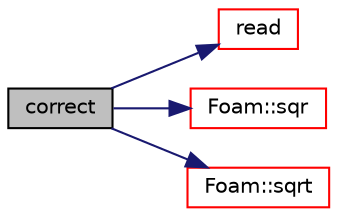 digraph "correct"
{
  bgcolor="transparent";
  edge [fontname="Helvetica",fontsize="10",labelfontname="Helvetica",labelfontsize="10"];
  node [fontname="Helvetica",fontsize="10",shape=record];
  rankdir="LR";
  Node15 [label="correct",height=0.2,width=0.4,color="black", fillcolor="grey75", style="filled", fontcolor="black"];
  Node15 -> Node16 [color="midnightblue",fontsize="10",style="solid",fontname="Helvetica"];
  Node16 [label="read",height=0.2,width=0.4,color="red",URL="$a30981.html#a3a64ab9d5be1c13ec93e1d26e24cdaed",tooltip="Read transportProperties dictionary. "];
  Node15 -> Node18 [color="midnightblue",fontsize="10",style="solid",fontname="Helvetica"];
  Node18 [label="Foam::sqr",height=0.2,width=0.4,color="red",URL="$a21851.html#a277dc11c581d53826ab5090b08f3b17b"];
  Node15 -> Node22 [color="midnightblue",fontsize="10",style="solid",fontname="Helvetica"];
  Node22 [label="Foam::sqrt",height=0.2,width=0.4,color="red",URL="$a21851.html#a8616bd62eebf2342a80222fecb1bda71"];
}
